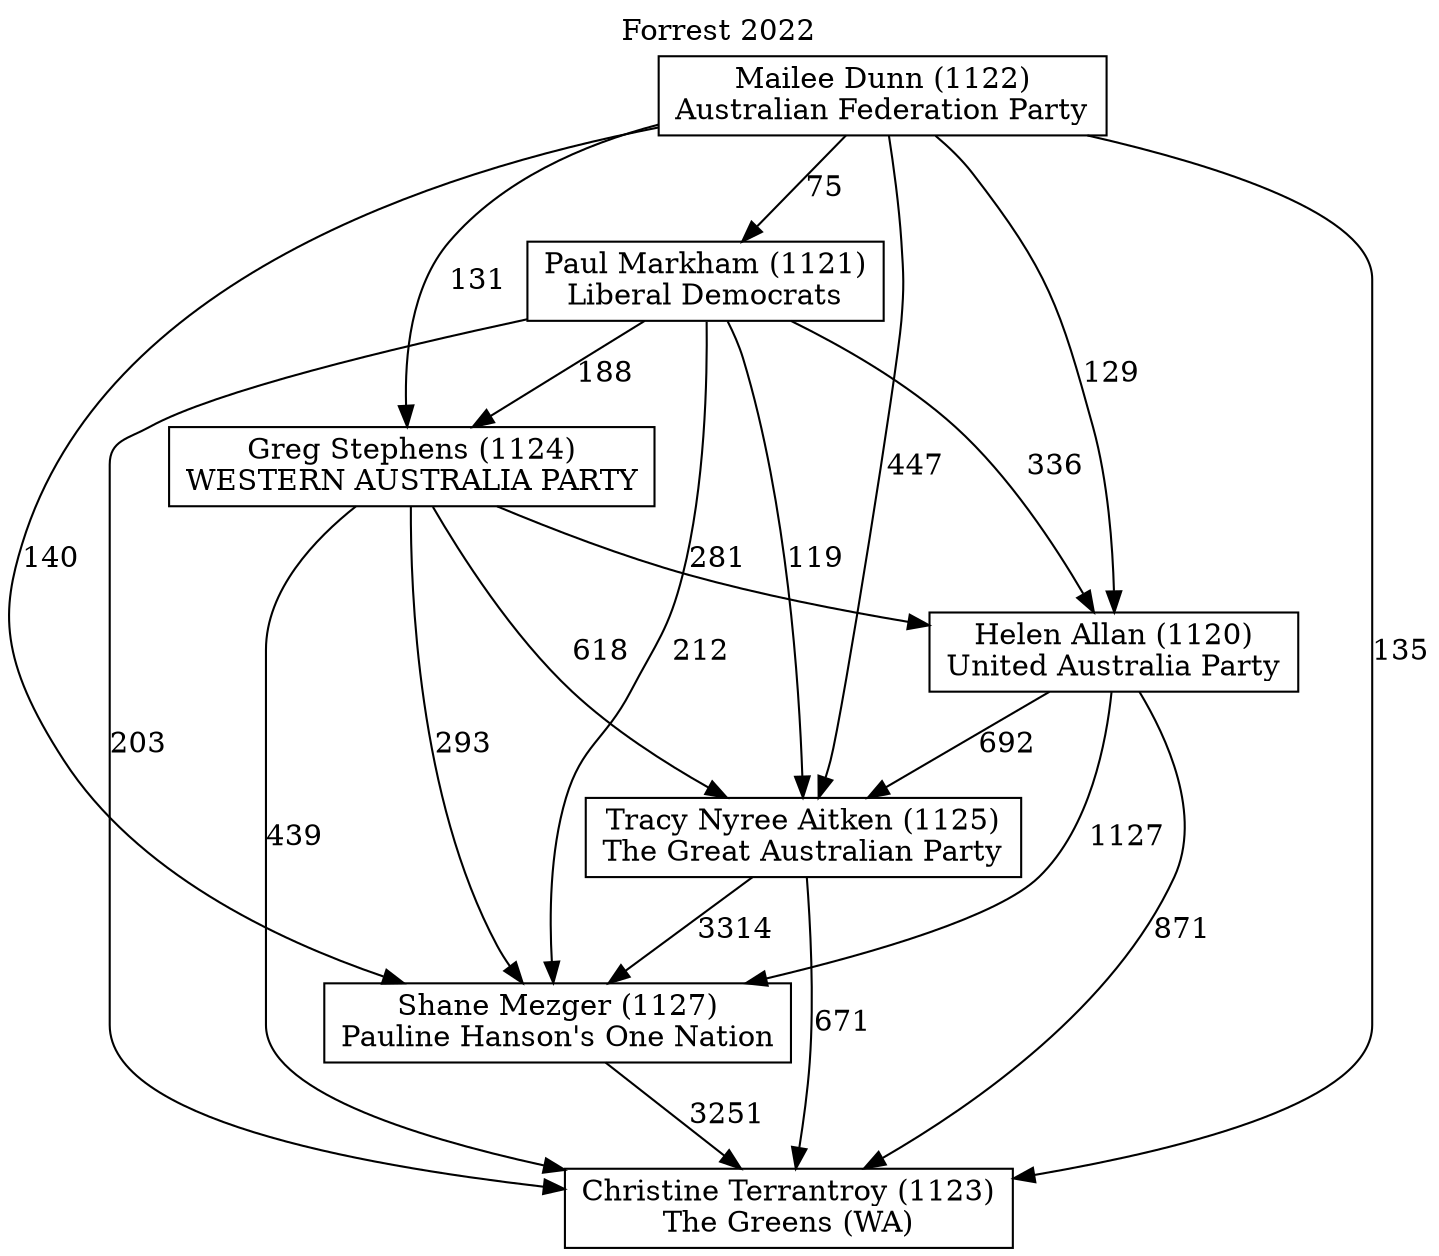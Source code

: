 // House preference flow
digraph "Christine Terrantroy (1123)_Forrest_2022" {
	graph [label="Forrest 2022" labelloc=t mclimit=10]
	node [shape=box]
	"Christine Terrantroy (1123)" [label="Christine Terrantroy (1123)
The Greens (WA)"]
	"Greg Stephens (1124)" [label="Greg Stephens (1124)
WESTERN AUSTRALIA PARTY"]
	"Helen Allan (1120)" [label="Helen Allan (1120)
United Australia Party"]
	"Mailee Dunn (1122)" [label="Mailee Dunn (1122)
Australian Federation Party"]
	"Paul Markham (1121)" [label="Paul Markham (1121)
Liberal Democrats"]
	"Shane Mezger (1127)" [label="Shane Mezger (1127)
Pauline Hanson's One Nation"]
	"Tracy Nyree Aitken (1125)" [label="Tracy Nyree Aitken (1125)
The Great Australian Party"]
	"Greg Stephens (1124)" -> "Christine Terrantroy (1123)" [label=439]
	"Greg Stephens (1124)" -> "Helen Allan (1120)" [label=281]
	"Greg Stephens (1124)" -> "Shane Mezger (1127)" [label=293]
	"Greg Stephens (1124)" -> "Tracy Nyree Aitken (1125)" [label=618]
	"Helen Allan (1120)" -> "Christine Terrantroy (1123)" [label=871]
	"Helen Allan (1120)" -> "Shane Mezger (1127)" [label=1127]
	"Helen Allan (1120)" -> "Tracy Nyree Aitken (1125)" [label=692]
	"Mailee Dunn (1122)" -> "Christine Terrantroy (1123)" [label=135]
	"Mailee Dunn (1122)" -> "Greg Stephens (1124)" [label=131]
	"Mailee Dunn (1122)" -> "Helen Allan (1120)" [label=129]
	"Mailee Dunn (1122)" -> "Paul Markham (1121)" [label=75]
	"Mailee Dunn (1122)" -> "Shane Mezger (1127)" [label=140]
	"Mailee Dunn (1122)" -> "Tracy Nyree Aitken (1125)" [label=447]
	"Paul Markham (1121)" -> "Christine Terrantroy (1123)" [label=203]
	"Paul Markham (1121)" -> "Greg Stephens (1124)" [label=188]
	"Paul Markham (1121)" -> "Helen Allan (1120)" [label=336]
	"Paul Markham (1121)" -> "Shane Mezger (1127)" [label=212]
	"Paul Markham (1121)" -> "Tracy Nyree Aitken (1125)" [label=119]
	"Shane Mezger (1127)" -> "Christine Terrantroy (1123)" [label=3251]
	"Tracy Nyree Aitken (1125)" -> "Christine Terrantroy (1123)" [label=671]
	"Tracy Nyree Aitken (1125)" -> "Shane Mezger (1127)" [label=3314]
}
